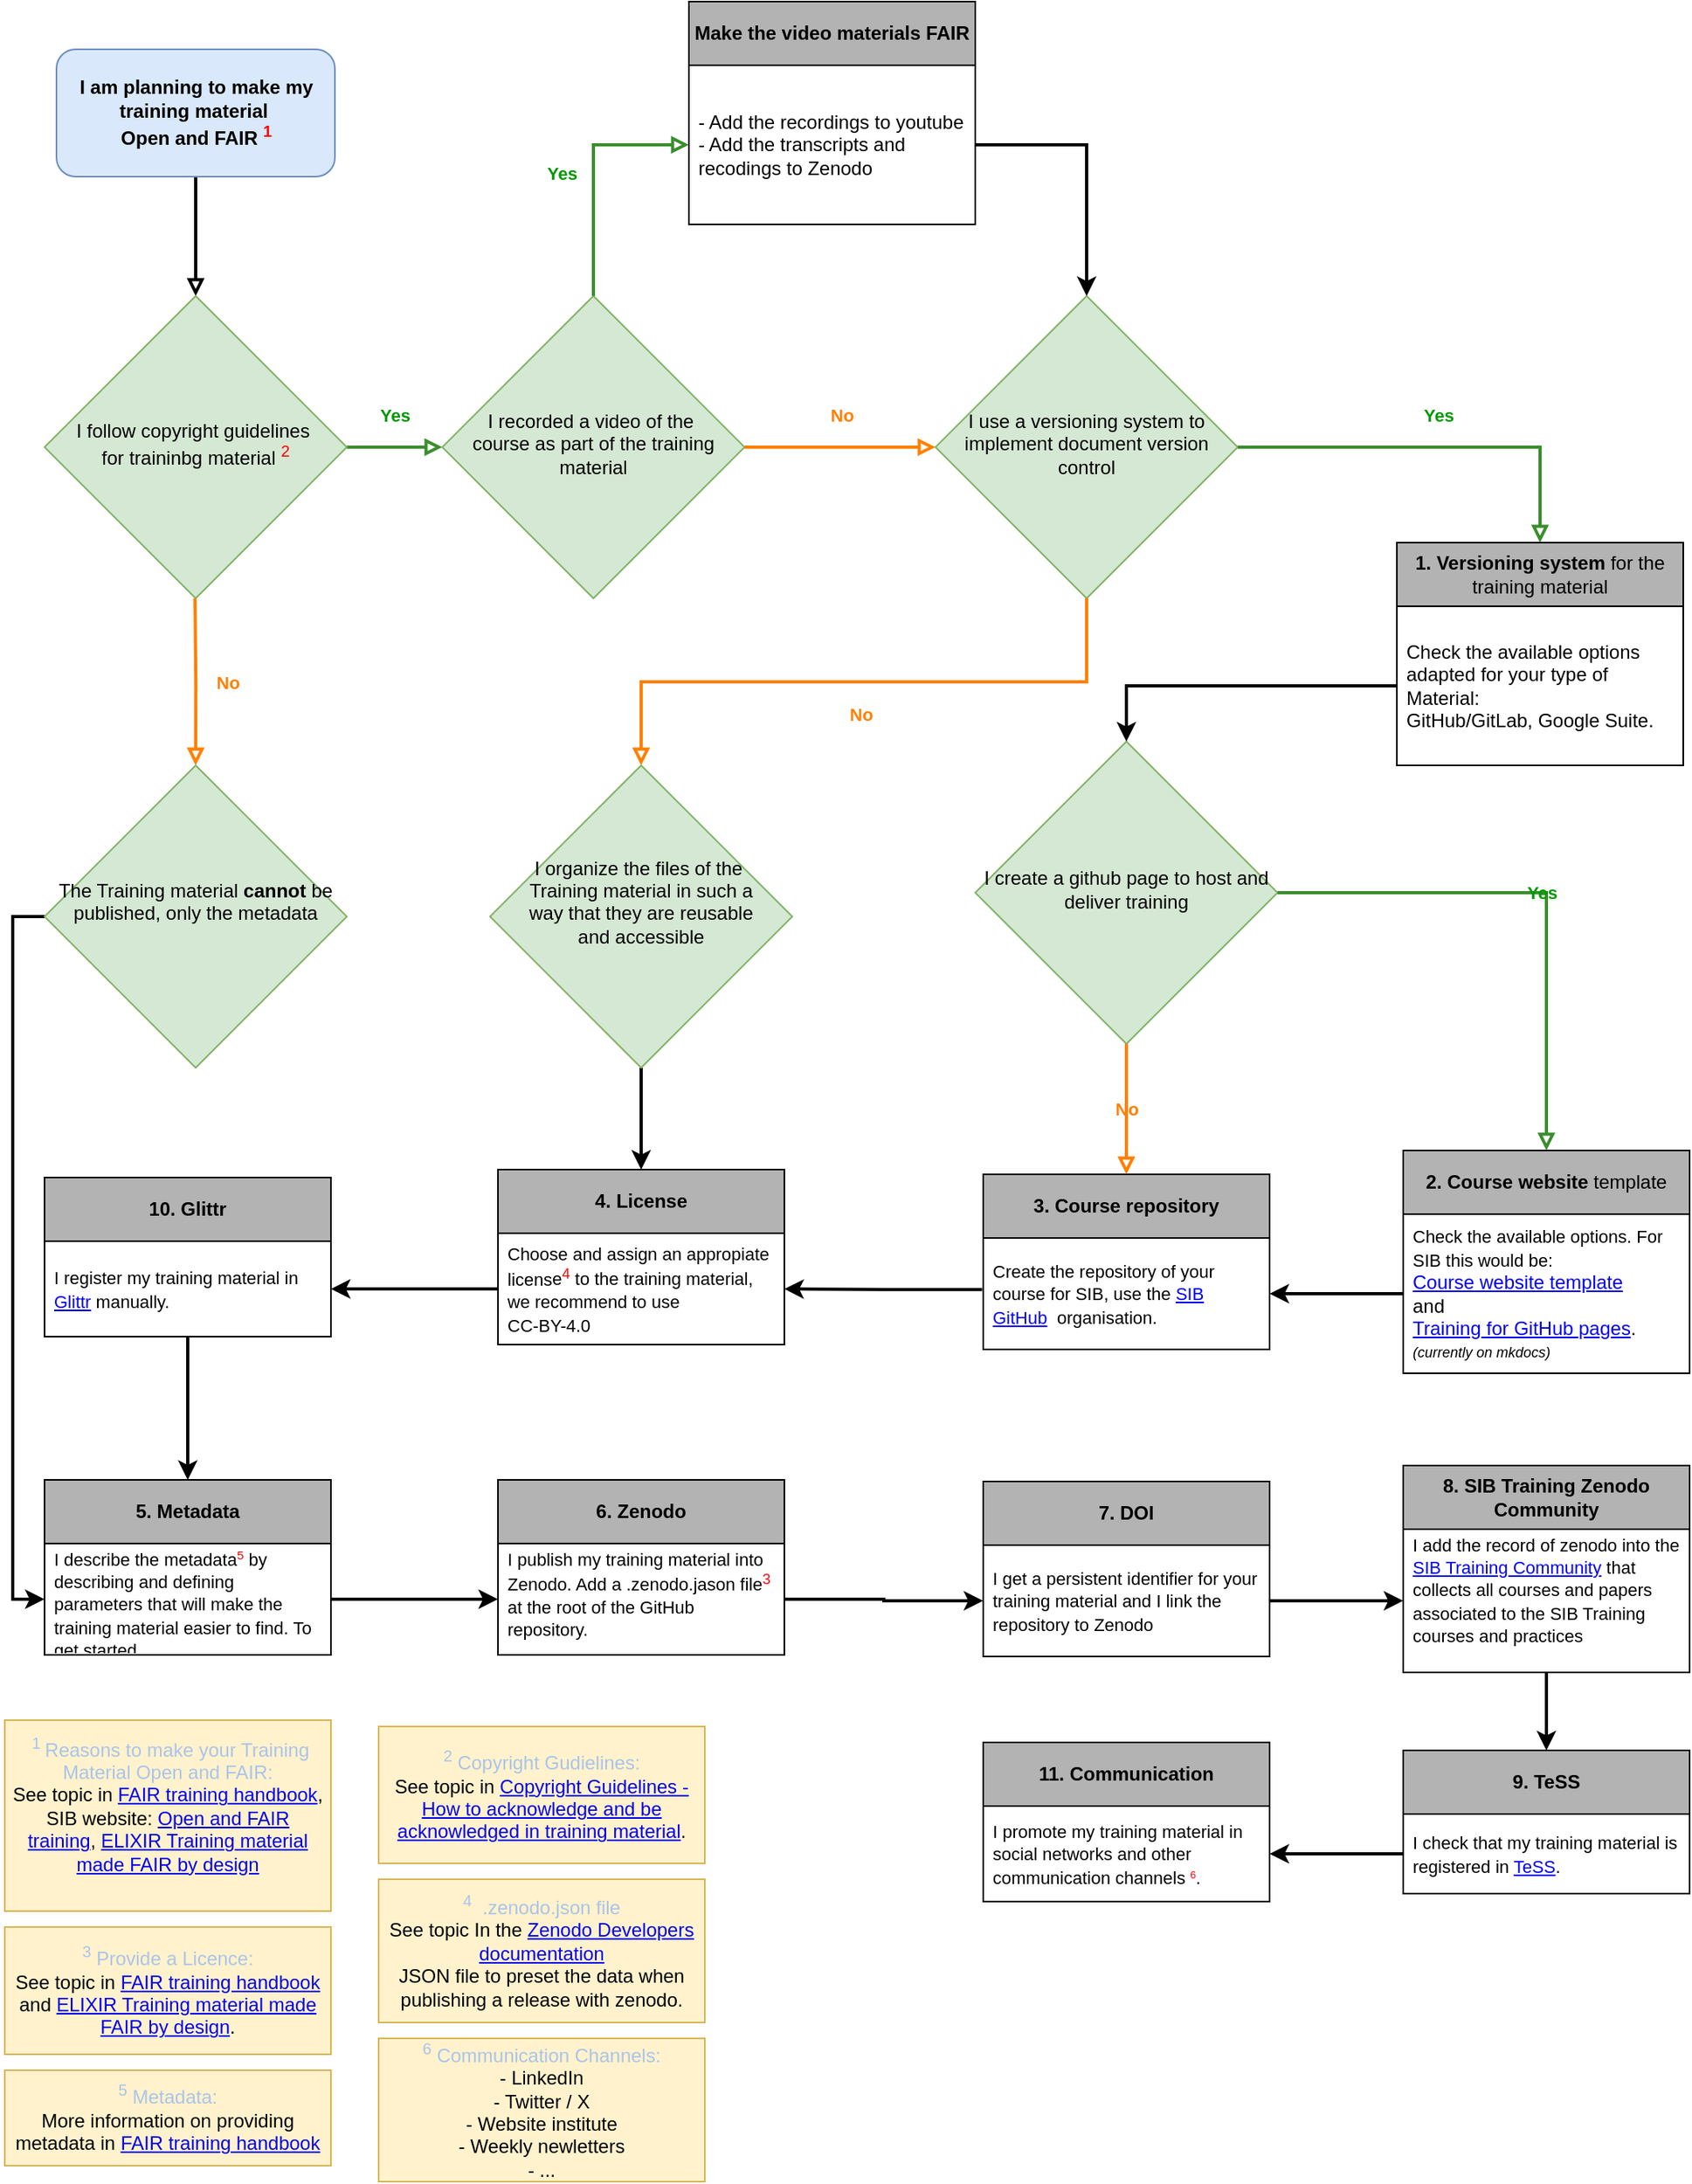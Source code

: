 <mxfile version="24.9.1">
  <diagram id="C5RBs43oDa-KdzZeNtuy" name="Page-1">
    <mxGraphModel dx="1891" dy="2212" grid="1" gridSize="10" guides="1" tooltips="1" connect="1" arrows="1" fold="1" page="1" pageScale="1" pageWidth="827" pageHeight="1169" math="0" shadow="0">
      <root>
        <mxCell id="WIyWlLk6GJQsqaUBKTNV-0" />
        <mxCell id="WIyWlLk6GJQsqaUBKTNV-1" parent="WIyWlLk6GJQsqaUBKTNV-0" />
        <mxCell id="MYqOvBCMYpxo-4ECaS3--8" value="" style="rounded=0;html=1;jettySize=auto;orthogonalLoop=1;fontSize=11;endArrow=block;endFill=0;endSize=6;strokeWidth=2;shadow=0;labelBackgroundColor=none;edgeStyle=orthogonalEdgeStyle;" parent="WIyWlLk6GJQsqaUBKTNV-1" source="MYqOvBCMYpxo-4ECaS3--9" target="MYqOvBCMYpxo-4ECaS3--12" edge="1">
          <mxGeometry relative="1" as="geometry" />
        </mxCell>
        <mxCell id="MYqOvBCMYpxo-4ECaS3--9" value="&lt;p style=&quot;language:en-CH;margin-top:0pt;margin-bottom:0pt;margin-left:0in;&lt;br/&gt;text-align:left;direction:ltr;unicode-bidi:embed;mso-line-break-override:none;&lt;br/&gt;word-break:normal;punctuation-wrap:hanging&quot;&gt;&lt;b&gt;&lt;font face=&quot;Helvetica&quot; style=&quot;font-size: 12px;&quot;&gt;I am planning to make my training&amp;nbsp;material&amp;nbsp;&lt;/font&gt;&lt;/b&gt;&lt;/p&gt;&lt;p style=&quot;language:en-CH;margin-top:0pt;margin-bottom:0pt;margin-left:0in;&lt;br/&gt;text-align:left;direction:ltr;unicode-bidi:embed;mso-line-break-override:none;&lt;br/&gt;word-break:normal;punctuation-wrap:hanging&quot;&gt;&lt;b&gt;&lt;font style=&quot;font-size: 12px;&quot; face=&quot;Helvetica&quot;&gt;&lt;span style=&quot;background-color: initial;&quot;&gt;Open and FAIR&amp;nbsp;&lt;/span&gt;&lt;span style=&quot;background-color: initial; color: red;&quot;&gt;&lt;sup&gt;1&lt;/sup&gt;&lt;/span&gt;&lt;/font&gt;&lt;/b&gt;&lt;/p&gt;" style="rounded=1;whiteSpace=wrap;html=1;fontSize=12;glass=0;strokeWidth=1;shadow=0;fillColor=#dae8fc;strokeColor=#6c8ebf;" parent="WIyWlLk6GJQsqaUBKTNV-1" vertex="1">
          <mxGeometry x="207.5" y="-200" width="175" height="80" as="geometry" />
        </mxCell>
        <mxCell id="MYqOvBCMYpxo-4ECaS3--10" value="&lt;font color=&quot;#009900&quot;&gt;&lt;b&gt;Yes&lt;/b&gt;&lt;/font&gt;" style="rounded=0;html=1;jettySize=auto;orthogonalLoop=1;fontSize=11;endArrow=block;endFill=0;endSize=6;strokeWidth=2;shadow=0;labelBackgroundColor=none;edgeStyle=orthogonalEdgeStyle;strokeColor=#398e2e;entryX=0;entryY=0.5;entryDx=0;entryDy=0;" parent="WIyWlLk6GJQsqaUBKTNV-1" source="MYqOvBCMYpxo-4ECaS3--12" target="MYqOvBCMYpxo-4ECaS3--14" edge="1">
          <mxGeometry x="0.006" y="20" relative="1" as="geometry">
            <mxPoint as="offset" />
            <mxPoint x="480" y="220" as="targetPoint" />
          </mxGeometry>
        </mxCell>
        <mxCell id="MYqOvBCMYpxo-4ECaS3--12" value="I follow copyright guidelines&amp;nbsp;&lt;div&gt;for traininbg material &lt;sup&gt;&lt;font color=&quot;#ff0000&quot;&gt;2&lt;/font&gt;&lt;/sup&gt;&lt;/div&gt;" style="rhombus;whiteSpace=wrap;html=1;shadow=0;fontFamily=Helvetica;fontSize=12;align=center;strokeWidth=1;spacing=6;spacingTop=-4;fillColor=#d5e8d4;strokeColor=#82b366;" parent="WIyWlLk6GJQsqaUBKTNV-1" vertex="1">
          <mxGeometry x="200" y="-45" width="190" height="190" as="geometry" />
        </mxCell>
        <mxCell id="MYqOvBCMYpxo-4ECaS3--14" value="I recorded a video of the&amp;nbsp;&lt;div&gt;course as part of the training material&lt;/div&gt;" style="rhombus;whiteSpace=wrap;html=1;shadow=0;fontFamily=Helvetica;fontSize=12;align=center;strokeWidth=1;spacing=6;spacingTop=-4;fillColor=#d5e8d4;strokeColor=#82b366;" parent="WIyWlLk6GJQsqaUBKTNV-1" vertex="1">
          <mxGeometry x="450" y="-45" width="190" height="190" as="geometry" />
        </mxCell>
        <mxCell id="JqK_AGXCbZ9T-9h9DLJX-0" value="&lt;font color=&quot;#009900&quot;&gt;&lt;b&gt;Yes&lt;/b&gt;&lt;/font&gt;" style="rounded=0;html=1;jettySize=auto;orthogonalLoop=1;fontSize=11;endArrow=block;endFill=0;endSize=6;strokeWidth=2;shadow=0;labelBackgroundColor=none;edgeStyle=orthogonalEdgeStyle;strokeColor=#398e2e;exitX=0.5;exitY=0;exitDx=0;exitDy=0;" parent="WIyWlLk6GJQsqaUBKTNV-1" edge="1" target="iMHzxxL7FjKLbcnllSLB-1" source="MYqOvBCMYpxo-4ECaS3--14">
          <mxGeometry x="0.002" y="20" relative="1" as="geometry">
            <mxPoint as="offset" />
            <mxPoint x="730" y="-190" as="targetPoint" />
            <mxPoint x="780" y="49.5" as="sourcePoint" />
          </mxGeometry>
        </mxCell>
        <mxCell id="JqK_AGXCbZ9T-9h9DLJX-1" value="I use a versioning system to implement document version control" style="rhombus;whiteSpace=wrap;html=1;shadow=0;fontFamily=Helvetica;fontSize=12;align=center;strokeWidth=1;spacing=6;spacingTop=-4;fillColor=#d5e8d4;strokeColor=#82b366;" parent="WIyWlLk6GJQsqaUBKTNV-1" vertex="1">
          <mxGeometry x="760" y="-45" width="190" height="190" as="geometry" />
        </mxCell>
        <mxCell id="JqK_AGXCbZ9T-9h9DLJX-2" value="&lt;font color=&quot;#009900&quot;&gt;&lt;b&gt;Yes&lt;/b&gt;&lt;/font&gt;" style="rounded=0;html=1;jettySize=auto;orthogonalLoop=1;fontSize=11;endArrow=block;endFill=0;endSize=6;strokeWidth=2;shadow=0;labelBackgroundColor=none;edgeStyle=orthogonalEdgeStyle;strokeColor=#398e2e;entryX=0.5;entryY=0;entryDx=0;entryDy=0;exitX=1;exitY=0.5;exitDx=0;exitDy=0;" parent="WIyWlLk6GJQsqaUBKTNV-1" edge="1" target="JqK_AGXCbZ9T-9h9DLJX-5" source="JqK_AGXCbZ9T-9h9DLJX-1">
          <mxGeometry x="0.002" y="20" relative="1" as="geometry">
            <mxPoint as="offset" />
            <mxPoint x="1310" y="49.5" as="targetPoint" />
            <mxPoint x="1170" y="49.5" as="sourcePoint" />
          </mxGeometry>
        </mxCell>
        <mxCell id="JqK_AGXCbZ9T-9h9DLJX-5" value="&lt;span style=&quot;font-weight: 700;&quot;&gt;1. Versioning system&amp;nbsp;&lt;/span&gt;for the training material" style="swimlane;fontStyle=0;childLayout=stackLayout;horizontal=1;startSize=40;horizontalStack=0;resizeParent=1;resizeParentMax=0;resizeLast=0;collapsible=1;marginBottom=0;whiteSpace=wrap;html=1;fillColor=#B3B3B3;" parent="WIyWlLk6GJQsqaUBKTNV-1" vertex="1">
          <mxGeometry x="1050" y="110" width="180" height="140" as="geometry" />
        </mxCell>
        <mxCell id="JqK_AGXCbZ9T-9h9DLJX-6" value="&lt;p style=&quot;margin-top: 0pt; margin-bottom: 0pt; margin-left: 0in; direction: ltr; unicode-bidi: embed; word-break: normal;&quot;&gt;&lt;font style=&quot;font-size: 12px;&quot; face=&quot;Helvetica&quot;&gt;&lt;span style=&quot;&quot;&gt;Check the available options adapted for&amp;nbsp;your type of Material:&amp;nbsp;&lt;/span&gt;&lt;span style=&quot;&quot;&gt;&lt;br&gt;GitHub/GitLab, Google Suite.&amp;nbsp;&lt;/span&gt;&lt;/font&gt;&lt;/p&gt;" style="text;strokeColor=none;fillColor=none;align=left;verticalAlign=middle;spacingLeft=4;spacingRight=4;overflow=hidden;points=[[0,0.5],[1,0.5]];portConstraint=eastwest;rotatable=0;whiteSpace=wrap;html=1;" parent="JqK_AGXCbZ9T-9h9DLJX-5" vertex="1">
          <mxGeometry y="40" width="180" height="100" as="geometry" />
        </mxCell>
        <mxCell id="JqK_AGXCbZ9T-9h9DLJX-10" value="I create a github page to host and deliver training" style="rhombus;whiteSpace=wrap;html=1;shadow=0;fontFamily=Helvetica;fontSize=12;align=center;strokeWidth=1;spacing=6;spacingTop=-4;fillColor=#d5e8d4;strokeColor=#82b366;" parent="WIyWlLk6GJQsqaUBKTNV-1" vertex="1">
          <mxGeometry x="785" y="235" width="190" height="190" as="geometry" />
        </mxCell>
        <mxCell id="JqK_AGXCbZ9T-9h9DLJX-9" style="edgeStyle=orthogonalEdgeStyle;rounded=0;orthogonalLoop=1;jettySize=auto;html=1;exitX=0;exitY=0.5;exitDx=0;exitDy=0;entryX=0.5;entryY=0;entryDx=0;entryDy=0;strokeWidth=2;endSize=6;" parent="WIyWlLk6GJQsqaUBKTNV-1" source="JqK_AGXCbZ9T-9h9DLJX-6" target="JqK_AGXCbZ9T-9h9DLJX-10" edge="1">
          <mxGeometry relative="1" as="geometry">
            <mxPoint x="1400" y="330" as="targetPoint" />
            <mxPoint x="1180" y="140" as="sourcePoint" />
          </mxGeometry>
        </mxCell>
        <mxCell id="JqK_AGXCbZ9T-9h9DLJX-11" value="&lt;font color=&quot;#009900&quot;&gt;&lt;b&gt;Yes&lt;/b&gt;&lt;/font&gt;" style="rounded=0;html=1;jettySize=auto;orthogonalLoop=1;fontSize=11;endArrow=block;endFill=0;endSize=6;strokeWidth=2;shadow=0;labelBackgroundColor=none;edgeStyle=orthogonalEdgeStyle;strokeColor=#398e2e;entryX=0.5;entryY=0;entryDx=0;entryDy=0;exitX=1;exitY=0.5;exitDx=0;exitDy=0;" parent="WIyWlLk6GJQsqaUBKTNV-1" target="JqK_AGXCbZ9T-9h9DLJX-12" edge="1" source="JqK_AGXCbZ9T-9h9DLJX-10">
          <mxGeometry relative="1" as="geometry">
            <mxPoint x="1540" y="420" as="targetPoint" />
            <mxPoint x="1400" y="420" as="sourcePoint" />
          </mxGeometry>
        </mxCell>
        <mxCell id="JqK_AGXCbZ9T-9h9DLJX-12" value="&lt;span style=&quot;font-weight: 700;&quot;&gt;2. Course website&amp;nbsp;&lt;/span&gt;template" style="swimlane;fontStyle=0;childLayout=stackLayout;horizontal=1;startSize=40;horizontalStack=0;resizeParent=1;resizeParentMax=0;resizeLast=0;collapsible=1;marginBottom=0;whiteSpace=wrap;html=1;fillColor=#B3B3B3;" parent="WIyWlLk6GJQsqaUBKTNV-1" vertex="1">
          <mxGeometry x="1054" y="492" width="180" height="140" as="geometry" />
        </mxCell>
        <mxCell id="JqK_AGXCbZ9T-9h9DLJX-13" value="&lt;p style=&quot;margin-top: 0pt; margin-bottom: 0pt; margin-left: 0in; direction: ltr; unicode-bidi: embed; word-break: normal;&quot;&gt;&lt;font style=&quot;&quot; face=&quot;Helvetica&quot;&gt;&lt;span style=&quot;font-size: 11px;&quot;&gt;Check the available options. For SIB this would be&lt;/span&gt;&lt;span style=&quot;font-size: 11px;&quot;&gt;:&amp;nbsp;&lt;/span&gt;&lt;span style=&quot;font-size: 12px;&quot;&gt;&lt;br&gt;&lt;a href=&quot;https://github.com/sib-swiss/course_website_template&quot;&gt;Course website template&lt;/a&gt;&amp;nbsp;&lt;/span&gt;&lt;/font&gt;&lt;/p&gt;&lt;p style=&quot;margin-top: 0pt; margin-bottom: 0pt; margin-left: 0in; direction: ltr; unicode-bidi: embed; word-break: normal;&quot;&gt;&lt;font style=&quot;font-size: 12px;&quot; face=&quot;Helvetica&quot;&gt;&lt;span style=&quot;&quot;&gt;and&lt;/span&gt;&lt;/font&gt;&lt;/p&gt;&lt;p style=&quot;margin-top: 0pt; margin-bottom: 0pt; margin-left: 0in; direction: ltr; unicode-bidi: embed; word-break: normal;&quot;&gt;&lt;font style=&quot;font-size: 12px;&quot; face=&quot;Helvetica&quot;&gt;&lt;a href=&quot;https://sib-swiss.github.io/gh-pages-training/&quot;&gt;Training for GitHub pages&lt;/a&gt;.&amp;nbsp;&lt;/font&gt;&lt;/p&gt;&lt;p style=&quot;margin-top: 0pt; margin-bottom: 0pt; margin-left: 0in; direction: ltr; unicode-bidi: embed; word-break: normal;&quot;&gt;&lt;i style=&quot;font-size: 9px;&quot;&gt;(currently on mkdocs)&lt;/i&gt;&lt;br&gt;&lt;/p&gt;" style="text;strokeColor=none;fillColor=none;align=left;verticalAlign=middle;spacingLeft=4;spacingRight=4;overflow=hidden;points=[[0,0.5],[1,0.5]];portConstraint=eastwest;rotatable=0;whiteSpace=wrap;html=1;" parent="JqK_AGXCbZ9T-9h9DLJX-12" vertex="1">
          <mxGeometry y="40" width="180" height="100" as="geometry" />
        </mxCell>
        <mxCell id="JqK_AGXCbZ9T-9h9DLJX-14" style="edgeStyle=orthogonalEdgeStyle;rounded=0;orthogonalLoop=1;jettySize=auto;html=1;exitX=0;exitY=0.5;exitDx=0;exitDy=0;entryX=1;entryY=0.5;entryDx=0;entryDy=0;strokeWidth=2;endSize=6;" parent="WIyWlLk6GJQsqaUBKTNV-1" source="JqK_AGXCbZ9T-9h9DLJX-13" edge="1" target="JqK_AGXCbZ9T-9h9DLJX-18">
          <mxGeometry relative="1" as="geometry">
            <mxPoint x="1160" y="660" as="targetPoint" />
            <mxPoint x="1209" y="400" as="sourcePoint" />
          </mxGeometry>
        </mxCell>
        <mxCell id="JqK_AGXCbZ9T-9h9DLJX-17" value="&lt;span style=&quot;font-weight: 700;&quot;&gt;3. Course repository&lt;/span&gt;" style="swimlane;fontStyle=0;childLayout=stackLayout;horizontal=1;startSize=40;horizontalStack=0;resizeParent=1;resizeParentMax=0;resizeLast=0;collapsible=1;marginBottom=0;whiteSpace=wrap;html=1;fillColor=#B3B3B3;" parent="WIyWlLk6GJQsqaUBKTNV-1" vertex="1">
          <mxGeometry x="790" y="507" width="180" height="110" as="geometry" />
        </mxCell>
        <mxCell id="JqK_AGXCbZ9T-9h9DLJX-18" value="&lt;p style=&quot;margin-top: 0pt; margin-bottom: 0pt; margin-left: 0in; direction: ltr; unicode-bidi: embed; word-break: normal;&quot;&gt;&lt;font face=&quot;Helvetica&quot; style=&quot;&quot;&gt;&lt;span style=&quot;font-size: 11px;&quot;&gt;Create the repository of your course for SIB, use the &lt;a href=&quot;https://github.com/sib-swiss&quot;&gt;SIB GitHub&lt;/a&gt;&amp;nbsp; organisation.&lt;br&gt;&lt;/span&gt;&lt;/font&gt;&lt;/p&gt;" style="text;strokeColor=none;fillColor=none;align=left;verticalAlign=middle;spacingLeft=4;spacingRight=4;overflow=hidden;points=[[0,0.5],[1,0.5]];portConstraint=eastwest;rotatable=0;whiteSpace=wrap;html=1;" parent="JqK_AGXCbZ9T-9h9DLJX-17" vertex="1">
          <mxGeometry y="40" width="180" height="70" as="geometry" />
        </mxCell>
        <mxCell id="JqK_AGXCbZ9T-9h9DLJX-20" style="edgeStyle=orthogonalEdgeStyle;rounded=0;orthogonalLoop=1;jettySize=auto;html=1;exitX=-0.004;exitY=0.463;exitDx=0;exitDy=0;exitPerimeter=0;entryX=1;entryY=0.5;entryDx=0;entryDy=0;strokeWidth=2;endSize=6;" parent="WIyWlLk6GJQsqaUBKTNV-1" source="JqK_AGXCbZ9T-9h9DLJX-18" edge="1" target="JqK_AGXCbZ9T-9h9DLJX-23">
          <mxGeometry relative="1" as="geometry">
            <mxPoint x="1250" y="1100" as="targetPoint" />
            <mxPoint x="1275.0" y="1080" as="sourcePoint" />
          </mxGeometry>
        </mxCell>
        <mxCell id="JqK_AGXCbZ9T-9h9DLJX-22" value="&lt;span style=&quot;font-weight: 700;&quot;&gt;4. License&lt;/span&gt;" style="swimlane;fontStyle=0;childLayout=stackLayout;horizontal=1;startSize=40;horizontalStack=0;resizeParent=1;resizeParentMax=0;resizeLast=0;collapsible=1;marginBottom=0;whiteSpace=wrap;html=1;fillColor=#B3B3B3;" parent="WIyWlLk6GJQsqaUBKTNV-1" vertex="1">
          <mxGeometry x="485" y="504" width="180" height="110" as="geometry" />
        </mxCell>
        <mxCell id="JqK_AGXCbZ9T-9h9DLJX-23" value="&lt;p style=&quot;margin-top: 0pt; margin-bottom: 0pt; margin-left: 0in; direction: ltr; unicode-bidi: embed; word-break: normal;&quot;&gt;&lt;font style=&quot;&quot; face=&quot;Helvetica&quot;&gt;&lt;span style=&quot;font-size: 11px;&quot;&gt;Choose and assign an appropiate licens&lt;/span&gt;&lt;/font&gt;&lt;span style=&quot;background-color: initial; font-size: 11px;&quot;&gt;e&lt;/span&gt;&lt;font style=&quot;background-color: initial; font-size: 11px;&quot; color=&quot;#ff0000&quot;&gt;&lt;sup&gt;4&lt;/sup&gt;&lt;/font&gt;&lt;span style=&quot;background-color: initial; font-size: 11px;&quot;&gt;&amp;nbsp;to the training material, we recommend to use&lt;br&gt;&lt;/span&gt;&lt;/p&gt;&lt;p style=&quot;margin-top: 0pt; margin-bottom: 0pt; margin-left: 0in; direction: ltr; unicode-bidi: embed; word-break: normal;&quot;&gt;&lt;span style=&quot;background-color: initial; font-size: 11px;&quot;&gt;CC-BY-4.0&lt;/span&gt;&lt;/p&gt;" style="text;strokeColor=none;fillColor=none;align=left;verticalAlign=middle;spacingLeft=4;spacingRight=4;overflow=hidden;points=[[0,0.5],[1,0.5]];portConstraint=eastwest;rotatable=0;whiteSpace=wrap;html=1;" parent="JqK_AGXCbZ9T-9h9DLJX-22" vertex="1">
          <mxGeometry y="40" width="180" height="70" as="geometry" />
        </mxCell>
        <mxCell id="trNDSJ3Ft7eA7PvFKsts-0" value="&lt;span style=&quot;font-weight: 700;&quot;&gt;5. Metadata&lt;/span&gt;" style="swimlane;fontStyle=0;childLayout=stackLayout;horizontal=1;startSize=40;horizontalStack=0;resizeParent=1;resizeParentMax=0;resizeLast=0;collapsible=1;marginBottom=0;whiteSpace=wrap;html=1;fillColor=#B3B3B3;" parent="WIyWlLk6GJQsqaUBKTNV-1" vertex="1">
          <mxGeometry x="200" y="699" width="180" height="110" as="geometry" />
        </mxCell>
        <mxCell id="trNDSJ3Ft7eA7PvFKsts-1" value="&lt;p style=&quot;margin-top: 0pt; margin-bottom: 0pt; margin-left: 0in; direction: ltr; unicode-bidi: embed; word-break: normal;&quot;&gt;&lt;span style=&quot;font-size: 11px;&quot;&gt;I describe the metadata&lt;/span&gt;&lt;span style=&quot;color: rgb(255, 0, 0); font-size: 9.167px; background-color: initial;&quot;&gt;&lt;sup&gt;5&lt;/sup&gt;&lt;/span&gt;&lt;span style=&quot;font-size: 11px; background-color: initial;&quot;&gt;&amp;nbsp;by describing and defining parameters that will make the training material easier to find. To get started, &lt;/span&gt;&lt;br&gt;&lt;/p&gt;&lt;p style=&quot;margin-top: 0pt; margin-bottom: 0pt; margin-left: 0in; direction: ltr; unicode-bidi: embed; word-break: normal;&quot;&gt;&lt;span style=&quot;background-color: initial; font-size: 11px;&quot;&gt;&lt;br&gt;&lt;/span&gt;&lt;/p&gt;" style="text;strokeColor=none;fillColor=none;align=left;verticalAlign=middle;spacingLeft=4;spacingRight=4;overflow=hidden;points=[[0,0.5],[1,0.5]];portConstraint=eastwest;rotatable=0;whiteSpace=wrap;html=1;" parent="trNDSJ3Ft7eA7PvFKsts-0" vertex="1">
          <mxGeometry y="40" width="180" height="70" as="geometry" />
        </mxCell>
        <mxCell id="c0VgluleApERwFTGEEkZ-0" style="edgeStyle=orthogonalEdgeStyle;rounded=0;orthogonalLoop=1;jettySize=auto;html=1;entryX=1;entryY=0.5;entryDx=0;entryDy=0;strokeWidth=2;endSize=6;" parent="WIyWlLk6GJQsqaUBKTNV-1" edge="1" target="c0VgluleApERwFTGEEkZ-16" source="JqK_AGXCbZ9T-9h9DLJX-23">
          <mxGeometry relative="1" as="geometry">
            <mxPoint x="1159.65" y="1260" as="targetPoint" />
            <Array as="points" />
            <mxPoint x="1159.52" y="1180" as="sourcePoint" />
          </mxGeometry>
        </mxCell>
        <mxCell id="c0VgluleApERwFTGEEkZ-1" value="&lt;span style=&quot;font-weight: 700;&quot;&gt;6. Zenodo&lt;/span&gt;" style="swimlane;fontStyle=0;childLayout=stackLayout;horizontal=1;startSize=40;horizontalStack=0;resizeParent=1;resizeParentMax=0;resizeLast=0;collapsible=1;marginBottom=0;whiteSpace=wrap;html=1;fillColor=#B3B3B3;" parent="WIyWlLk6GJQsqaUBKTNV-1" vertex="1">
          <mxGeometry x="485" y="699" width="180" height="110" as="geometry" />
        </mxCell>
        <mxCell id="c0VgluleApERwFTGEEkZ-2" value="&lt;p style=&quot;margin-top: 0pt; margin-bottom: 0pt; margin-left: 0in; direction: ltr; unicode-bidi: embed; word-break: normal;&quot;&gt;&lt;span style=&quot;font-size: 11px;&quot;&gt;I publish my training material into Zenodo. &lt;/span&gt;&lt;span style=&quot;background-color: initial; font-size: 11px;&quot;&gt;Add a .zenodo.jason file&lt;font color=&quot;#ff0000&quot;&gt;&lt;sup&gt;3&lt;/sup&gt;&lt;/font&gt; at the root of the GitHub repository.&lt;/span&gt;&lt;/p&gt;&lt;div&gt;&lt;br&gt;&lt;/div&gt;" style="text;strokeColor=none;fillColor=none;align=left;verticalAlign=middle;spacingLeft=4;spacingRight=4;overflow=hidden;points=[[0,0.5],[1,0.5]];portConstraint=eastwest;rotatable=0;whiteSpace=wrap;html=1;" parent="c0VgluleApERwFTGEEkZ-1" vertex="1">
          <mxGeometry y="40" width="180" height="70" as="geometry" />
        </mxCell>
        <mxCell id="c0VgluleApERwFTGEEkZ-3" style="edgeStyle=orthogonalEdgeStyle;rounded=0;orthogonalLoop=1;jettySize=auto;html=1;exitX=1;exitY=0.5;exitDx=0;exitDy=0;entryX=0;entryY=0.5;entryDx=0;entryDy=0;strokeWidth=2;endSize=6;" parent="WIyWlLk6GJQsqaUBKTNV-1" edge="1" target="c0VgluleApERwFTGEEkZ-2" source="trNDSJ3Ft7eA7PvFKsts-1">
          <mxGeometry relative="1" as="geometry">
            <mxPoint x="1240.13" y="1409" as="targetPoint" />
            <mxPoint x="1240" y="1329" as="sourcePoint" />
          </mxGeometry>
        </mxCell>
        <mxCell id="c0VgluleApERwFTGEEkZ-4" value="&lt;span style=&quot;font-weight: 700;&quot;&gt;7. DOI&lt;/span&gt;" style="swimlane;fontStyle=0;childLayout=stackLayout;horizontal=1;startSize=40;horizontalStack=0;resizeParent=1;resizeParentMax=0;resizeLast=0;collapsible=1;marginBottom=0;whiteSpace=wrap;html=1;fillColor=#B3B3B3;" parent="WIyWlLk6GJQsqaUBKTNV-1" vertex="1">
          <mxGeometry x="790" y="700" width="180" height="110" as="geometry" />
        </mxCell>
        <mxCell id="c0VgluleApERwFTGEEkZ-5" value="&lt;p style=&quot;margin-top: 0pt; margin-bottom: 0pt; margin-left: 0in; direction: ltr; unicode-bidi: embed; word-break: normal;&quot;&gt;&lt;span style=&quot;font-size: 11px;&quot;&gt;I get a persistent identifier for your training material and&amp;nbsp;&lt;/span&gt;&lt;span style=&quot;font-size: 11px; background-color: initial;&quot;&gt;I link the repository to Zenodo&lt;/span&gt;&lt;/p&gt;" style="text;strokeColor=none;fillColor=none;align=left;verticalAlign=middle;spacingLeft=4;spacingRight=4;overflow=hidden;points=[[0,0.5],[1,0.5]];portConstraint=eastwest;rotatable=0;whiteSpace=wrap;html=1;" parent="c0VgluleApERwFTGEEkZ-4" vertex="1">
          <mxGeometry y="40" width="180" height="70" as="geometry" />
        </mxCell>
        <mxCell id="c0VgluleApERwFTGEEkZ-6" style="edgeStyle=orthogonalEdgeStyle;rounded=0;orthogonalLoop=1;jettySize=auto;html=1;exitX=1;exitY=0.5;exitDx=0;exitDy=0;entryX=0;entryY=0.5;entryDx=0;entryDy=0;strokeWidth=2;endSize=6;" parent="WIyWlLk6GJQsqaUBKTNV-1" edge="1" target="c0VgluleApERwFTGEEkZ-5" source="c0VgluleApERwFTGEEkZ-2">
          <mxGeometry relative="1" as="geometry">
            <mxPoint x="1535.13" y="1589" as="targetPoint" />
            <mxPoint x="1535" y="1509" as="sourcePoint" />
          </mxGeometry>
        </mxCell>
        <mxCell id="c0VgluleApERwFTGEEkZ-8" value="&lt;span style=&quot;font-weight: 700;&quot;&gt;9. TeSS&lt;/span&gt;" style="swimlane;fontStyle=0;childLayout=stackLayout;horizontal=1;startSize=40;horizontalStack=0;resizeParent=1;resizeParentMax=0;resizeLast=0;collapsible=1;marginBottom=0;whiteSpace=wrap;html=1;fillColor=#B3B3B3;" parent="WIyWlLk6GJQsqaUBKTNV-1" vertex="1">
          <mxGeometry x="1054" y="869" width="180" height="90" as="geometry" />
        </mxCell>
        <mxCell id="c0VgluleApERwFTGEEkZ-9" value="&lt;p style=&quot;margin-top: 0pt; margin-bottom: 0pt; margin-left: 0in; direction: ltr; unicode-bidi: embed; word-break: normal;&quot;&gt;&lt;span style=&quot;font-size: 11px;&quot;&gt;I check that my training material is registered in &lt;a href=&quot;https://tess.elixir-europe.org/materials&quot;&gt;TeSS&lt;/a&gt;&lt;/span&gt;&lt;span style=&quot;font-size: 11px; background-color: initial;&quot;&gt;.&lt;/span&gt;&lt;/p&gt;" style="text;strokeColor=none;fillColor=none;align=left;verticalAlign=middle;spacingLeft=4;spacingRight=4;overflow=hidden;points=[[0,0.5],[1,0.5]];portConstraint=eastwest;rotatable=0;whiteSpace=wrap;html=1;" parent="c0VgluleApERwFTGEEkZ-8" vertex="1">
          <mxGeometry y="40" width="180" height="50" as="geometry" />
        </mxCell>
        <mxCell id="c0VgluleApERwFTGEEkZ-10" style="edgeStyle=orthogonalEdgeStyle;rounded=0;orthogonalLoop=1;jettySize=auto;html=1;exitX=1;exitY=0.5;exitDx=0;exitDy=0;entryX=0;entryY=0.5;entryDx=0;entryDy=0;strokeWidth=2;endSize=6;" parent="WIyWlLk6GJQsqaUBKTNV-1" target="c0VgluleApERwFTGEEkZ-13" edge="1" source="c0VgluleApERwFTGEEkZ-5">
          <mxGeometry relative="1" as="geometry">
            <mxPoint x="1534.65" y="1779" as="targetPoint" />
            <mxPoint x="1534.52" y="1699" as="sourcePoint" />
          </mxGeometry>
        </mxCell>
        <mxCell id="iMHzxxL7FjKLbcnllSLB-20" value="" style="edgeStyle=orthogonalEdgeStyle;rounded=0;orthogonalLoop=1;jettySize=auto;html=1;entryX=0.5;entryY=0;entryDx=0;entryDy=0;strokeWidth=2;endSize=6;" edge="1" parent="WIyWlLk6GJQsqaUBKTNV-1" source="c0VgluleApERwFTGEEkZ-12" target="c0VgluleApERwFTGEEkZ-8">
          <mxGeometry relative="1" as="geometry" />
        </mxCell>
        <mxCell id="c0VgluleApERwFTGEEkZ-12" value="&lt;span style=&quot;font-weight: 700;&quot;&gt;8.&amp;nbsp;&lt;/span&gt;&lt;b&gt;SIB Training Zenodo Community&lt;/b&gt;" style="swimlane;fontStyle=0;childLayout=stackLayout;horizontal=1;startSize=40;horizontalStack=0;resizeParent=1;resizeParentMax=0;resizeLast=0;collapsible=1;marginBottom=0;whiteSpace=wrap;html=1;fillColor=#B3B3B3;" parent="WIyWlLk6GJQsqaUBKTNV-1" vertex="1">
          <mxGeometry x="1054" y="690" width="180" height="130" as="geometry" />
        </mxCell>
        <mxCell id="c0VgluleApERwFTGEEkZ-13" value="&lt;p style=&quot;margin-top: 0pt; margin-bottom: 0pt; margin-left: 0in; direction: ltr; unicode-bidi: embed; word-break: normal;&quot;&gt;&lt;span style=&quot;font-size: 11px;&quot;&gt;I add the record of zenodo into the &lt;a href=&quot;https://zenodo.org/communities/sib-training&quot;&gt;SIB Training Community&lt;/a&gt; that&amp;nbsp; collects all courses and papers associated to the SIB Training courses and practices&lt;/span&gt;&lt;/p&gt;&lt;div&gt;&lt;br&gt;&lt;/div&gt;" style="text;strokeColor=none;fillColor=none;align=left;verticalAlign=middle;spacingLeft=4;spacingRight=4;overflow=hidden;points=[[0,0.5],[1,0.5]];portConstraint=eastwest;rotatable=0;whiteSpace=wrap;html=1;" parent="c0VgluleApERwFTGEEkZ-12" vertex="1">
          <mxGeometry y="40" width="180" height="90" as="geometry" />
        </mxCell>
        <mxCell id="iMHzxxL7FjKLbcnllSLB-19" value="" style="edgeStyle=orthogonalEdgeStyle;rounded=0;orthogonalLoop=1;jettySize=auto;html=1;entryX=0.5;entryY=0;entryDx=0;entryDy=0;strokeWidth=2;" edge="1" parent="WIyWlLk6GJQsqaUBKTNV-1" source="c0VgluleApERwFTGEEkZ-15" target="trNDSJ3Ft7eA7PvFKsts-0">
          <mxGeometry relative="1" as="geometry" />
        </mxCell>
        <mxCell id="c0VgluleApERwFTGEEkZ-15" value="&lt;span style=&quot;font-weight: 700;&quot;&gt;10.&amp;nbsp;&lt;/span&gt;&lt;b&gt;Glittr&lt;/b&gt;" style="swimlane;fontStyle=0;childLayout=stackLayout;horizontal=1;startSize=40;horizontalStack=0;resizeParent=1;resizeParentMax=0;resizeLast=0;collapsible=1;marginBottom=0;whiteSpace=wrap;html=1;fillColor=#B3B3B3;" parent="WIyWlLk6GJQsqaUBKTNV-1" vertex="1">
          <mxGeometry x="200" y="509" width="180" height="100" as="geometry" />
        </mxCell>
        <mxCell id="c0VgluleApERwFTGEEkZ-16" value="&lt;p style=&quot;margin-top: 0pt; margin-bottom: 0pt; margin-left: 0in; direction: ltr; unicode-bidi: embed; word-break: normal;&quot;&gt;&lt;span style=&quot;font-size: 11px;&quot;&gt;I register my training material in &lt;a href=&quot;https://glittr.org/contribute&quot;&gt;Glittr&lt;/a&gt; manually.&lt;/span&gt;&lt;/p&gt;" style="text;strokeColor=none;fillColor=none;align=left;verticalAlign=middle;spacingLeft=4;spacingRight=4;overflow=hidden;points=[[0,0.5],[1,0.5]];portConstraint=eastwest;rotatable=0;whiteSpace=wrap;html=1;" parent="c0VgluleApERwFTGEEkZ-15" vertex="1">
          <mxGeometry y="40" width="180" height="60" as="geometry" />
        </mxCell>
        <mxCell id="c0VgluleApERwFTGEEkZ-19" value="&lt;span style=&quot;font-weight: 700;&quot;&gt;11. Communication&lt;/span&gt;" style="swimlane;fontStyle=0;childLayout=stackLayout;horizontal=1;startSize=40;horizontalStack=0;resizeParent=1;resizeParentMax=0;resizeLast=0;collapsible=1;marginBottom=0;whiteSpace=wrap;html=1;fillColor=#B3B3B3;" parent="WIyWlLk6GJQsqaUBKTNV-1" vertex="1">
          <mxGeometry x="790" y="864" width="180" height="100" as="geometry" />
        </mxCell>
        <mxCell id="c0VgluleApERwFTGEEkZ-20" value="&lt;p style=&quot;margin-top: 0pt; margin-bottom: 0pt; margin-left: 0in; direction: ltr; unicode-bidi: embed; word-break: normal;&quot;&gt;&lt;span style=&quot;font-size: 11px;&quot;&gt;I promote my training material in social networks and other communication channels&amp;nbsp;&lt;/span&gt;&lt;span style=&quot;background-color: initial; color: rgb(255, 0, 0); font-size: 7.639px;&quot;&gt;&lt;sup&gt;6&lt;/sup&gt;&lt;/span&gt;&lt;span style=&quot;background-color: initial; font-size: 11px;&quot;&gt;.&lt;/span&gt;&lt;/p&gt;" style="text;strokeColor=none;fillColor=none;align=left;verticalAlign=middle;spacingLeft=4;spacingRight=4;overflow=hidden;points=[[0,0.5],[1,0.5]];portConstraint=eastwest;rotatable=0;whiteSpace=wrap;html=1;" parent="c0VgluleApERwFTGEEkZ-19" vertex="1">
          <mxGeometry y="40" width="180" height="60" as="geometry" />
        </mxCell>
        <mxCell id="sHfo32fZNC-mHXl1emih-1" style="edgeStyle=orthogonalEdgeStyle;rounded=0;orthogonalLoop=1;jettySize=auto;html=1;exitX=0;exitY=0.5;exitDx=0;exitDy=0;entryX=1;entryY=0.5;entryDx=0;entryDy=0;strokeWidth=2;endSize=6;" parent="WIyWlLk6GJQsqaUBKTNV-1" edge="1" target="c0VgluleApERwFTGEEkZ-20" source="c0VgluleApERwFTGEEkZ-9">
          <mxGeometry relative="1" as="geometry">
            <mxPoint x="1870.8" y="883.57" as="targetPoint" />
            <Array as="points" />
            <mxPoint x="1779" y="883.57" as="sourcePoint" />
          </mxGeometry>
        </mxCell>
        <mxCell id="iMHzxxL7FjKLbcnllSLB-24" value="" style="edgeStyle=orthogonalEdgeStyle;rounded=0;orthogonalLoop=1;jettySize=auto;html=1;entryX=0;entryY=0.5;entryDx=0;entryDy=0;exitX=0;exitY=0.5;exitDx=0;exitDy=0;strokeWidth=2;endSize=6;" edge="1" parent="WIyWlLk6GJQsqaUBKTNV-1" source="sHfo32fZNC-mHXl1emih-2" target="trNDSJ3Ft7eA7PvFKsts-1">
          <mxGeometry relative="1" as="geometry">
            <mxPoint x="120" y="345" as="targetPoint" />
          </mxGeometry>
        </mxCell>
        <mxCell id="sHfo32fZNC-mHXl1emih-2" value="&lt;div&gt;The Training material &lt;b&gt;cannot&lt;/b&gt; be&lt;/div&gt;&lt;div&gt;published, only the metadata&lt;/div&gt;&amp;nbsp;" style="rhombus;whiteSpace=wrap;html=1;shadow=0;fontFamily=Helvetica;fontSize=12;align=center;strokeWidth=1;spacing=6;spacingTop=-4;fillColor=#d5e8d4;strokeColor=#82b366;" parent="WIyWlLk6GJQsqaUBKTNV-1" vertex="1">
          <mxGeometry x="200" y="250" width="190" height="190" as="geometry" />
        </mxCell>
        <mxCell id="sHfo32fZNC-mHXl1emih-4" value="&lt;b style=&quot;&quot;&gt;&lt;font color=&quot;#ff8000&quot;&gt;No&lt;/font&gt;&lt;/b&gt;" style="rounded=0;html=1;jettySize=auto;orthogonalLoop=1;fontSize=11;endArrow=block;endFill=0;endSize=6;strokeWidth=2;shadow=0;labelBackgroundColor=none;edgeStyle=orthogonalEdgeStyle;strokeColor=#FF8000;entryX=0.5;entryY=0;entryDx=0;entryDy=0;" parent="WIyWlLk6GJQsqaUBKTNV-1" edge="1" target="sHfo32fZNC-mHXl1emih-2">
          <mxGeometry x="0.01" y="20" relative="1" as="geometry">
            <mxPoint as="offset" />
            <mxPoint x="294.57" y="250" as="targetPoint" />
            <mxPoint x="294.57" y="145" as="sourcePoint" />
          </mxGeometry>
        </mxCell>
        <mxCell id="sHfo32fZNC-mHXl1emih-7" value="&lt;b style=&quot;&quot;&gt;&lt;font color=&quot;#ff8000&quot;&gt;No&lt;/font&gt;&lt;/b&gt;" style="rounded=0;html=1;jettySize=auto;orthogonalLoop=1;fontSize=11;endArrow=block;endFill=0;endSize=6;strokeWidth=2;shadow=0;labelBackgroundColor=none;edgeStyle=orthogonalEdgeStyle;strokeColor=#FF8000;entryX=0;entryY=0.5;entryDx=0;entryDy=0;exitX=1;exitY=0.5;exitDx=0;exitDy=0;" parent="WIyWlLk6GJQsqaUBKTNV-1" target="JqK_AGXCbZ9T-9h9DLJX-1" edge="1" source="MYqOvBCMYpxo-4ECaS3--14">
          <mxGeometry x="0.01" y="20" relative="1" as="geometry">
            <mxPoint as="offset" />
            <mxPoint x="1020" y="150" as="targetPoint" />
            <mxPoint x="654.5" y="145" as="sourcePoint" />
          </mxGeometry>
        </mxCell>
        <mxCell id="iMHzxxL7FjKLbcnllSLB-22" value="" style="edgeStyle=orthogonalEdgeStyle;rounded=0;orthogonalLoop=1;jettySize=auto;html=1;entryX=0.5;entryY=0;entryDx=0;entryDy=0;strokeWidth=2;endSize=6;" edge="1" parent="WIyWlLk6GJQsqaUBKTNV-1" source="sHfo32fZNC-mHXl1emih-8" target="JqK_AGXCbZ9T-9h9DLJX-22">
          <mxGeometry relative="1" as="geometry">
            <mxPoint x="575" y="530" as="targetPoint" />
          </mxGeometry>
        </mxCell>
        <mxCell id="sHfo32fZNC-mHXl1emih-8" value="&lt;div&gt;I organize the files of the&amp;nbsp;&lt;/div&gt;&lt;div&gt;Training material in such a&lt;/div&gt;&lt;div&gt;&amp;nbsp;way that they are reusable&amp;nbsp;&lt;/div&gt;&lt;div&gt;and accessible&lt;/div&gt;&lt;div&gt;&lt;br&gt;&lt;/div&gt;" style="rhombus;whiteSpace=wrap;html=1;shadow=0;fontFamily=Helvetica;fontSize=12;align=center;strokeWidth=1;spacing=6;spacingTop=-4;fillColor=#d5e8d4;strokeColor=#82b366;" parent="WIyWlLk6GJQsqaUBKTNV-1" vertex="1">
          <mxGeometry x="480" y="250" width="190" height="190" as="geometry" />
        </mxCell>
        <mxCell id="sHfo32fZNC-mHXl1emih-9" value="&lt;b style=&quot;&quot;&gt;&lt;font color=&quot;#ff8000&quot;&gt;No&lt;/font&gt;&lt;/b&gt;" style="rounded=0;html=1;jettySize=auto;orthogonalLoop=1;fontSize=11;endArrow=block;endFill=0;endSize=6;strokeWidth=2;shadow=0;labelBackgroundColor=none;edgeStyle=orthogonalEdgeStyle;strokeColor=#FF8000;exitX=0.5;exitY=1;exitDx=0;exitDy=0;" parent="WIyWlLk6GJQsqaUBKTNV-1" source="JqK_AGXCbZ9T-9h9DLJX-1" target="sHfo32fZNC-mHXl1emih-8" edge="1">
          <mxGeometry x="0.01" y="20" relative="1" as="geometry">
            <mxPoint as="offset" />
            <mxPoint x="1044.5" y="255" as="targetPoint" />
            <mxPoint x="1044.5" y="150" as="sourcePoint" />
            <Array as="points" />
          </mxGeometry>
        </mxCell>
        <mxCell id="sHfo32fZNC-mHXl1emih-13" value="&lt;b style=&quot;&quot;&gt;&lt;font color=&quot;#ff8000&quot;&gt;No&lt;/font&gt;&lt;/b&gt;" style="rounded=0;html=1;jettySize=auto;orthogonalLoop=1;fontSize=11;endArrow=block;endFill=0;endSize=6;strokeWidth=2;shadow=0;labelBackgroundColor=none;edgeStyle=orthogonalEdgeStyle;strokeColor=#FF8000;entryX=0.5;entryY=0;entryDx=0;entryDy=0;" parent="WIyWlLk6GJQsqaUBKTNV-1" target="JqK_AGXCbZ9T-9h9DLJX-17" edge="1" source="JqK_AGXCbZ9T-9h9DLJX-10">
          <mxGeometry relative="1" as="geometry">
            <mxPoint x="1525" y="585" as="targetPoint" />
            <mxPoint x="1525" y="320" as="sourcePoint" />
          </mxGeometry>
        </mxCell>
        <mxCell id="sHfo32fZNC-mHXl1emih-15" value="&lt;div style=&quot;&quot;&gt;&lt;font color=&quot;#a9c4eb&quot;&gt;&lt;span style=&quot;background-color: initial;&quot;&gt;&amp;nbsp;&lt;/span&gt;&lt;sup style=&quot;background-color: initial;&quot;&gt;1&amp;nbsp;&lt;/sup&gt;&lt;span style=&quot;background-color: initial;&quot;&gt;Reasons to make your Training Material Open and FAIR:&lt;/span&gt;&lt;/font&gt;&lt;/div&gt;&lt;div style=&quot;&quot;&gt;See topic in &lt;a href=&quot;https://elixir-europe-training.github.io/ELIXIR-TrP-FAIR-training-handbook/chapters/chapter_01/#initial-considerations-for-applying-fair-principles-to-training-materials&quot;&gt;FAIR training handbook&lt;/a&gt;, SIB website:&amp;nbsp;&lt;a href=&quot;https://www.sib.swiss/training/open-and-fair-training&quot;&gt;Open and FAIR training&lt;/a&gt;,&amp;nbsp;&lt;a href=&quot;https://elixir-europe-training.github.io/ELIXIR-TrP-FAIR-Material-By-Design/&quot;&gt;ELIXIR Training material made FAIR by design&lt;/a&gt;&lt;/div&gt;&lt;div&gt;&lt;br&gt;&lt;/div&gt;" style="rounded=0;whiteSpace=wrap;html=1;fillColor=#fff2cc;strokeColor=#d6b656;" parent="WIyWlLk6GJQsqaUBKTNV-1" vertex="1">
          <mxGeometry x="175" y="850" width="205" height="120" as="geometry" />
        </mxCell>
        <mxCell id="sHfo32fZNC-mHXl1emih-18" value="&lt;div style=&quot;&quot;&gt;&lt;div&gt;&lt;font color=&quot;#a9c4eb&quot;&gt;&lt;sup&gt;2&lt;/sup&gt; Copyright Gudielines:&lt;/font&gt;&lt;/div&gt;&lt;div&gt;See topic in &lt;a href=&quot;https://zenodo.org/records/5841604&quot;&gt;Copyright Guidelines - How to acknowledge and be acknowledged in training material&lt;/a&gt;.&lt;br&gt;&lt;/div&gt;&lt;/div&gt;" style="rounded=0;whiteSpace=wrap;html=1;fillColor=#fff2cc;strokeColor=#d6b656;" parent="WIyWlLk6GJQsqaUBKTNV-1" vertex="1">
          <mxGeometry x="410" y="854" width="205" height="86" as="geometry" />
        </mxCell>
        <mxCell id="sHfo32fZNC-mHXl1emih-20" value="&lt;div style=&quot;&quot;&gt;&lt;div&gt;&lt;span style=&quot;background-color: initial;&quot;&gt;&lt;font color=&quot;#a9c4eb&quot;&gt;&lt;sup&gt;3&lt;/sup&gt; Provide a Licence:&lt;/font&gt;&lt;/span&gt;&lt;/div&gt;&lt;div&gt;&lt;div&gt;See topic in &lt;a href=&quot;https://elixir-europe-training.github.io/ELIXIR-TrP-FAIR-training-handbook/chapters/chapter_08/&quot;&gt;FAIR training handbook&lt;/a&gt; and &lt;a href=&quot;https://elixir-europe-training.github.io/ELIXIR-TrP-FAIR-Material-By-Design/chapters/chapter_05/&quot;&gt;ELIXIR Training material made FAIR by design&lt;/a&gt;.&lt;/div&gt;&lt;/div&gt;&lt;/div&gt;" style="rounded=0;whiteSpace=wrap;html=1;fillColor=#fff2cc;strokeColor=#d6b656;" parent="WIyWlLk6GJQsqaUBKTNV-1" vertex="1">
          <mxGeometry x="175" y="980" width="205" height="80" as="geometry" />
        </mxCell>
        <mxCell id="sHfo32fZNC-mHXl1emih-21" value="&lt;div style=&quot;&quot;&gt;&lt;div&gt;&lt;span style=&quot;background-color: initial;&quot;&gt;&lt;font color=&quot;#a9c4eb&quot;&gt;&lt;sup&gt;4&lt;/sup&gt;&amp;nbsp; .zenodo.json file&lt;/font&gt;&lt;/span&gt;&lt;/div&gt;&lt;div&gt;&lt;div&gt;See topic In the &lt;a href=&quot;https://developers.zenodo.org/#github&quot;&gt;Zenodo Developers documentation&lt;/a&gt;&lt;/div&gt;&lt;div&gt;JSON file to preset the data when publishing a release with zenodo. &lt;br&gt;&lt;/div&gt;&lt;/div&gt;&lt;/div&gt;" style="rounded=0;whiteSpace=wrap;html=1;fillColor=#fff2cc;strokeColor=#d6b656;" parent="WIyWlLk6GJQsqaUBKTNV-1" vertex="1">
          <mxGeometry x="410" y="950" width="205" height="90" as="geometry" />
        </mxCell>
        <UserObject label="&lt;div style=&quot;&quot;&gt;&lt;div&gt;&lt;span style=&quot;background-color: initial;&quot;&gt;&lt;font color=&quot;#a9c4eb&quot;&gt;&lt;sup&gt;5&lt;/sup&gt; Metadata:&lt;/font&gt;&lt;/span&gt;&lt;/div&gt;&lt;div&gt;More information on providing metadata in &lt;a href=&quot;https://elixir-europe-training.github.io/ELIXIR-TrP-FAIR-training-handbook/chapters/chapter_08/&quot;&gt;FAIR training handbook&lt;/a&gt;&lt;/div&gt;&lt;/div&gt;" linkTarget="_blank" id="sHfo32fZNC-mHXl1emih-22">
          <mxCell style="rounded=0;whiteSpace=wrap;html=1;fillColor=#fff2cc;strokeColor=#d6b656;" parent="WIyWlLk6GJQsqaUBKTNV-1" vertex="1">
            <mxGeometry x="175" y="1070" width="205" height="60" as="geometry" />
          </mxCell>
        </UserObject>
        <mxCell id="sHfo32fZNC-mHXl1emih-23" value="&lt;div style=&quot;&quot;&gt;&lt;div&gt;&lt;font color=&quot;#a9c4eb&quot;&gt;&lt;span style=&quot;background-color: initial;&quot;&gt;&lt;sup&gt;6&lt;/sup&gt;&amp;nbsp;Communication Channels:&lt;/span&gt;&lt;/font&gt;&lt;/div&gt;&lt;div&gt;&lt;div&gt;- LinkedIn&lt;/div&gt;&lt;/div&gt;&lt;div&gt;- Twitter / X&lt;/div&gt;&lt;div&gt;- Website institute&lt;/div&gt;&lt;div&gt;- Weekly newletters &lt;br&gt;&lt;/div&gt;&lt;div&gt;- ...&lt;br&gt;&lt;/div&gt;&lt;/div&gt;" style="rounded=0;whiteSpace=wrap;html=1;fillColor=#fff2cc;strokeColor=#d6b656;" parent="WIyWlLk6GJQsqaUBKTNV-1" vertex="1">
          <mxGeometry x="410" y="1050" width="205" height="90" as="geometry" />
        </mxCell>
        <mxCell id="iMHzxxL7FjKLbcnllSLB-0" value="&lt;b&gt;Make the video materials FAIR&lt;/b&gt;" style="swimlane;fontStyle=0;childLayout=stackLayout;horizontal=1;startSize=40;horizontalStack=0;resizeParent=1;resizeParentMax=0;resizeLast=0;collapsible=1;marginBottom=0;whiteSpace=wrap;html=1;fillColor=#B3B3B3;" vertex="1" parent="WIyWlLk6GJQsqaUBKTNV-1">
          <mxGeometry x="605" y="-230" width="180" height="140" as="geometry" />
        </mxCell>
        <mxCell id="iMHzxxL7FjKLbcnllSLB-1" value="&lt;div&gt;- Add the recordings to youtube&lt;/div&gt;&lt;div&gt;- Add the transcripts and recodings to Zenodo&lt;br&gt;&lt;/div&gt;" style="text;strokeColor=none;fillColor=none;align=left;verticalAlign=middle;spacingLeft=4;spacingRight=4;overflow=hidden;points=[[0,0.5],[1,0.5]];portConstraint=eastwest;rotatable=0;whiteSpace=wrap;html=1;" vertex="1" parent="iMHzxxL7FjKLbcnllSLB-0">
          <mxGeometry y="40" width="180" height="100" as="geometry" />
        </mxCell>
        <mxCell id="iMHzxxL7FjKLbcnllSLB-2" style="edgeStyle=orthogonalEdgeStyle;rounded=0;orthogonalLoop=1;jettySize=auto;html=1;exitX=1;exitY=0.5;exitDx=0;exitDy=0;entryX=0.5;entryY=0;entryDx=0;entryDy=0;strokeWidth=2;endSize=6;" edge="1" parent="WIyWlLk6GJQsqaUBKTNV-1" source="iMHzxxL7FjKLbcnllSLB-1" target="JqK_AGXCbZ9T-9h9DLJX-1">
          <mxGeometry relative="1" as="geometry">
            <mxPoint x="1410" y="240" as="targetPoint" />
            <mxPoint x="1410" y="143" as="sourcePoint" />
          </mxGeometry>
        </mxCell>
      </root>
    </mxGraphModel>
  </diagram>
</mxfile>
